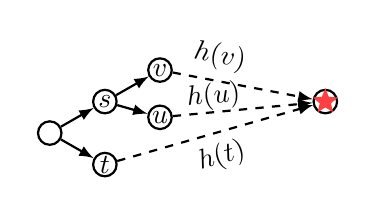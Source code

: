 \usetikzlibrary{arrows}
\begin{tikzpicture}
\tikzset{state/.style={circle, thick, fill=white, inner sep=3pt, draw=black}}
\tikzset{goal/.style={inner sep=0.15em, fill=red!75, star, star points=5, star point ratio=2.25}}
\tikzset{transition/.style={thick, -latex}}
\tikzset{heur/.style={thick, dashed, -latex}}
\newcommand{\locone}{0, 0.4}
\newcommand{\locT}{0.7, 0}
\newcommand{\locS}{0.7, 0.8}
\newcommand{\locU}{1.4, 0.6}
\newcommand{\locV}{1.4, 1.2}
\newcommand{\locgoal}{3.5, 0.8}

\node [state] (1) at (\locone) {};
\node [state] (T) at (\locT) {};
\node [state] (S) at (\locS) {};
\node [state] (U) at (\locU) {};
\node [state] (V) at (\locV) {};
\node [state] (goal) at (\locgoal) {};
\node [goal] at (\locgoal) {};
\draw [transition] (1) to (T);
\draw [transition] (1) to (S);
\draw [transition] (S) to (U);
\draw [transition] (S) to (V);

\draw [heur] (T) -- (goal) node [midway, sloped, below] {$h(t)$};
\draw [heur] (U) -- (goal) node [midway, xshift=-10pt, yshift=-3pt, sloped, above] {$h(u)$};
\draw [heur] (V) -- (goal) node [midway, xshift=-10pt, sloped, above] {$h(v)$};

\draw (\locS) node {$s$};
\draw (\locT) node {$t$};
\draw (\locU) node {$u$};
\draw (\locV) node {$v$};

\end{tikzpicture}